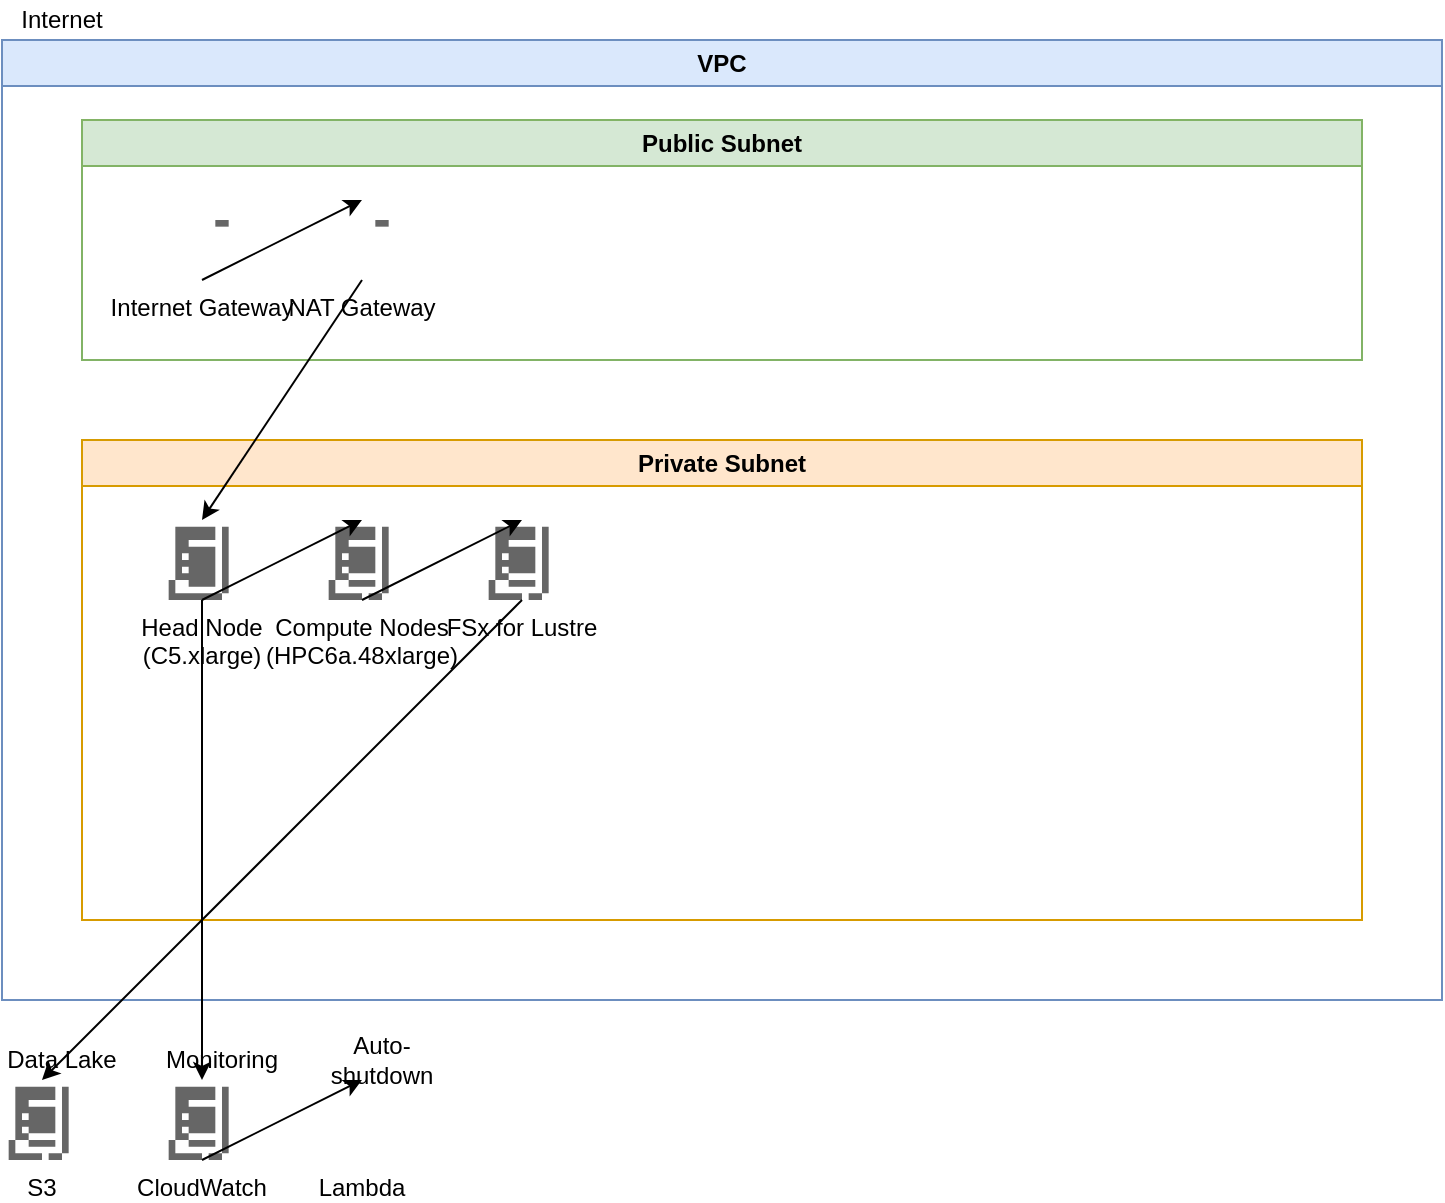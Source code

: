 <?xml version="1.0" encoding="UTF-8"?>
<mxfile version="21.1.9" type="device">
  <diagram name="HPC Infrastructure" id="architecture">
    <mxGraphModel dx="1422" dy="798" grid="1" gridSize="10" guides="1" tooltips="1" connect="1" arrows="1" fold="1" page="1" pageScale="1" pageWidth="827" pageHeight="1169" math="0" shadow="0">
      <root>
        <mxCell id="0" />
        <mxCell id="1" parent="0" />
        
        <!-- VPC -->
        <mxCell id="vpc" value="VPC" style="swimlane;whiteSpace=wrap;html=1;fillColor=#dae8fc;strokeColor=#6c8ebf;" vertex="1" parent="1">
          <mxGeometry x="40" y="40" width="720" height="480" as="geometry" />
        </mxCell>
        
        <!-- Public Subnet -->
        <mxCell id="public_subnet" value="Public Subnet" style="swimlane;whiteSpace=wrap;html=1;fillColor=#d5e8d4;strokeColor=#82b366;" vertex="1" parent="vpc">
          <mxGeometry x="40" y="40" width="640" height="120" as="geometry" />
        </mxCell>
        
        <!-- Private Subnet -->
        <mxCell id="private_subnet" value="Private Subnet" style="swimlane;whiteSpace=wrap;html=1;fillColor=#ffe6cc;strokeColor=#d79b00;" vertex="1" parent="vpc">
          <mxGeometry x="40" y="200" width="640" height="240" as="geometry" />
        </mxCell>
        
        <!-- Internet Gateway -->
        <mxCell id="igw" value="Internet Gateway" style="shape=image;verticalLabelPosition=bottom;verticalAlign=top;imageAspect=0;aspect=fixed;image=data:image/svg+xml,PHN2ZyB4bWxucz0iaHR0cDovL3d3dy53My5vcmcvMjAwMC9zdmciIHZpZXdCb3g9IjAgMCAyNCAyNCI+PHBhdGggZmlsbD0iIzY2NjY2NiIgZD0iTTE2IDZ2Mmg0VjZoLTQuem0tNCAwSDh2Mmg0VjZ6bTAgNkg4djJoNHYtMnpNOCAxNGg0djJIOHYtMnpNOCAxOGg0djJIOHYtMnpNMTYgMThoNHYySDE2di0yek0xNiAxNGg0djJIMTZ2LTJ6Ii8+PC9zdmc+;" vertex="1" parent="public_subnet">
          <mxGeometry x="40" y="40" width="40" height="40" as="geometry" />
        </mxCell>
        
        <!-- NAT Gateway -->
        <mxCell id="nat" value="NAT Gateway" style="shape=image;verticalLabelPosition=bottom;verticalAlign=top;imageAspect=0;aspect=fixed;image=data:image/svg+xml,PHN2ZyB4bWxucz0iaHR0cDovL3d3dy53My5vcmcvMjAwMC9zdmciIHZpZXdCb3g9IjAgMCAyNCAyNCI+PHBhdGggZmlsbD0iIzY2NjY2NiIgZD0iTTE2IDZ2Mmg0VjZoLTQuem0tNCAwSDh2Mmg0VjZ6bTAgNkg4djJoNHYtMnpNOCAxNGg0djJIOHYtMnpNOCAxOGg0djJIOHYtMnpNMTYgMThoNHYySDE2di0yek0xNiAxNGg0djJIMTZ2LTJ6Ii8+PC9zdmc+;" vertex="1" parent="public_subnet">
          <mxGeometry x="120" y="40" width="40" height="40" as="geometry" />
        </mxCell>
        
        <!-- Head Node -->
        <mxCell id="head_node" value="Head Node&#xa;(C5.xlarge)" style="shape=image;verticalLabelPosition=bottom;verticalAlign=top;imageAspect=0;aspect=fixed;image=data:image/svg+xml,PHN2ZyB4bWxucz0iaHR0cDovL3d3dy53My5vcmcvMjAwMC9zdmciIHZpZXdCb3g9IjAgMCAyNCAyNCI+PHBhdGggZmlsbD0iIzY2NjY2NiIgZD0iTTQgMmgxNnYyMEg0VjJ6bTE2IDBIMTR2MmgydjE2SDZ2LTJoLTR2MTZoMTZWMnptLTQgMHYySDh2LTJoOHptMCA0SDh2Mmg4di0yek04IDEwSDZ2Mmgydi0yem0wIDRoLTJ2Mmgydi0yem0wIDRoLTJ2Mmgydi0yem0wIDRoLTJ2Mmgydi0yem0wIDRoLTJ2Mmgydi0yem0wIDRoLTJ2Mmgydi0yem0wIDRoLTJ2Mmgydi0yek4gMThoOHYtMkg4djJ6Ii8+PC9zdmc+;" vertex="1" parent="private_subnet">
          <mxGeometry x="40" y="40" width="40" height="40" as="geometry" />
        </mxCell>
        
        <!-- Compute Nodes -->
        <mxCell id="compute_nodes" value="Compute Nodes&#xa;(HPC6a.48xlarge)" style="shape=image;verticalLabelPosition=bottom;verticalAlign=top;imageAspect=0;aspect=fixed;image=data:image/svg+xml,PHN2ZyB4bWxucz0iaHR0cDovL3d3dy53My5vcmcvMjAwMC9zdmciIHZpZXdCb3g9IjAgMCAyNCAyNCI+PHBhdGggZmlsbD0iIzY2NjY2NiIgZD0iTTQgMmgxNnYyMEg0VjJ6bTE2IDBIMTR2MmgydjE2SDZ2LTJoLTR2MTZoMTZWMnptLTQgMHYySDh2LTJoOHptMCA0SDh2Mmg4di0yek04IDEwSDZ2Mmgydi0yem0wIDRoLTJ2Mmgydi0yem0wIDRoLTJ2Mmgydi0yem0wIDRoLTJ2Mmgydi0yem0wIDRoLTJ2Mmgydi0yek04IDE4aDh2LTJIOHYyek0xMiAxMGgydjJoLTJ2LTJ6bTAgNGgydjJoLTJ2LTJ6bTAgNGgydjJoLTJ2LTJ6bTAgNGgydjJoLTJ2LTJ6Ii8+PC9zdmc+;" vertex="1" parent="private_subnet">
          <mxGeometry x="120" y="40" width="40" height="40" as="geometry" />
        </mxCell>
        
        <!-- FSx for Lustre -->
        <mxCell id="fsx" value="FSx for Lustre" style="shape=image;verticalLabelPosition=bottom;verticalAlign=top;imageAspect=0;aspect=fixed;image=data:image/svg+xml,PHN2ZyB4bWxucz0iaHR0cDovL3d3dy53My5vcmcvMjAwMC9zdmciIHZpZXdCb3g9IjAgMCAyNCAyNCI+PHBhdGggZmlsbD0iIzY2NjY2NiIgZD0iTTQgMmgxNnYyMEg0VjJ6bTE2IDBIMTR2MmgydjE2SDZ2LTJoLTR2MTZoMTZWMnptLTQgMHYySDh2LTJoOHptMCA0SDh2Mmg4di0yek04IDEwSDZ2Mmgydi0yem0wIDRoLTJ2Mmgydi0yem0wIDRoLTJ2Mmgydi0yem0wIDRoLTJ2Mmgydi0yem0wIDRoLTJ2Mmgydi0yek04IDE4aDh2LTJIOHYyek0xMiAxMGgydjJoLTJ2LTJ6bTAgNGgydjJoLTJ2LTJ6bTAgNGgydjJoLTJ2LTJ6bTAgNGgydjJoLTJ2LTJ6Ii8+PC9zdmc+;" vertex="1" parent="private_subnet">
          <mxGeometry x="200" y="40" width="40" height="40" as="geometry" />
        </mxCell>
        
        <!-- S3 -->
        <mxCell id="s3" value="S3" style="shape=image;verticalLabelPosition=bottom;verticalAlign=top;imageAspect=0;aspect=fixed;image=data:image/svg+xml,PHN2ZyB4bWxucz0iaHR0cDovL3d3dy53My5vcmcvMjAwMC9zdmciIHZpZXdCb3g9IjAgMCAyNCAyNCI+PHBhdGggZmlsbD0iIzY2NjY2NiIgZD0iTTQgMmgxNnYyMEg0VjJ6bTE2IDBIMTR2MmgydjE2SDZ2LTJoLTR2MTZoMTZWMnptLTQgMHYySDh2LTJoOHptMCA0SDh2Mmg4di0yek04IDEwSDZ2Mmgydi0yem0wIDRoLTJ2Mmgydi0yem0wIDRoLTJ2Mmgydi0yem0wIDRoLTJ2Mmgydi0yem0wIDRoLTJ2Mmgydi0yek04IDE4aDh2LTJIOHYyek0xMiAxMGgydjJoLTJ2LTJ6bTAgNGgydjJoLTJ2LTJ6bTAgNGgydjJoLTJ2LTJ6bTAgNGgydjJoLTJ2LTJ6Ii8+PC9zdmc+;" vertex="1" parent="1">
          <mxGeometry x="40" y="560" width="40" height="40" as="geometry" />
        </mxCell>
        
        <!-- CloudWatch -->
        <mxCell id="cloudwatch" value="CloudWatch" style="shape=image;verticalLabelPosition=bottom;verticalAlign=top;imageAspect=0;aspect=fixed;image=data:image/svg+xml,PHN2ZyB4bWxucz0iaHR0cDovL3d3dy53My5vcmcvMjAwMC9zdmciIHZpZXdCb3g9IjAgMCAyNCAyNCI+PHBhdGggZmlsbD0iIzY2NjY2NiIgZD0iTTQgMmgxNnYyMEg0VjJ6bTE2IDBIMTR2MmgydjE2SDZ2LTJoLTR2MTZoMTZWMnptLTQgMHYySDh2LTJoOHptMCA0SDh2Mmg4di0yek04IDEwSDZ2Mmgydi0yem0wIDRoLTJ2Mmgydi0yem0wIDRoLTJ2Mmgydi0yem0wIDRoLTJ2Mmgydi0yem0wIDRoLTJ2Mmgydi0yek04IDE4aDh2LTJIOHYyek0xMiAxMGgydjJoLTJ2LTJ6bTAgNGgydjJoLTJ2LTJ6bTAgNGgydjJoLTJ2LTJ6bTAgNGgydjJoLTJ2LTJ6Ii8+PC9zdmc+;" vertex="1" parent="1">
          <mxGeometry x="120" y="560" width="40" height="40" as="geometry" />
        </mxCell>
        
        <!-- Lambda -->
        <mxCell id="lambda" value="Lambda" style="shape=image;verticalLabelPosition=bottom;verticalAlign=top;imageAspect=0;aspect=fixed;image=data:image/svg+xml,PHN2ZyB4bWxucz0iaHR0cDovL3d3dy53My5vcmcvMjAwMC9zdmciIHZpZXdCb3g9IjAgMCAyNCAyNCI+PHBhdGggZmlsbD0iIzY2NjY2NiIgZD0iTTQgMmgxNnYyMEg0VjJ6bTE2IDBIMTR2MmgydjE2SDZ2LTJoLTR2MTZoMTZWMnptLTQgMHYySDh2LTJoOHptMCA0SDh2Mmg4di0yek08IDEwSDZ2Mmgydi0yem0wIDRoLTJ2Mmgydi0yem0wIDRoLTJ2Mmgydi0yem0wIDRoLTJ2Mmgydi0yem0wIDRoLTJ2Mmgydi0yek04IDE4aDh2LTJIOHYyek0xMiAxMGgydjJoLTJ2LTJ6bTAgNGgydjJoLTJ2LTJ6bTAgNGgydjJoLTJ2LTJ6bTAgNGgydjJoLTJ2LTJ6Ii8+PC9zdmc+;" vertex="1" parent="1">
          <mxGeometry x="200" y="560" width="40" height="40" as="geometry" />
        </mxCell>
        
        <!-- Connections -->
        <mxCell id="conn1" value="" style="endArrow=classic;html=1;rounded=0;exitX=0.5;exitY=1;exitDx=0;exitDy=0;entryX=0.5;entryY=0;entryDx=0;entryDy=0;" edge="1" parent="1" source="igw" target="nat">
          <mxGeometry relative="1" as="geometry" />
        </mxCell>
        
        <mxCell id="conn2" value="" style="endArrow=classic;html=1;rounded=0;exitX=0.5;exitY=1;exitDx=0;exitDy=0;entryX=0.5;entryY=0;entryDx=0;entryDy=0;" edge="1" parent="1" source="nat" target="head_node">
          <mxGeometry relative="1" as="geometry" />
        </mxCell>
        
        <mxCell id="conn3" value="" style="endArrow=classic;html=1;rounded=0;exitX=0.5;exitY=1;exitDx=0;exitDy=0;entryX=0.5;entryY=0;entryDx=0;entryDy=0;" edge="1" parent="1" source="head_node" target="compute_nodes">
          <mxGeometry relative="1" as="geometry" />
        </mxCell>
        
        <mxCell id="conn4" value="" style="endArrow=classic;html=1;rounded=0;exitX=0.5;exitY=1;exitDx=0;exitDy=0;entryX=0.5;entryY=0;entryDx=0;entryDy=0;" edge="1" parent="1" source="compute_nodes" target="fsx">
          <mxGeometry relative="1" as="geometry" />
        </mxCell>
        
        <mxCell id="conn5" value="" style="endArrow=classic;html=1;rounded=0;exitX=0.5;exitY=1;exitDx=0;exitDy=0;entryX=0.5;entryY=0;entryDx=0;entryDy=0;" edge="1" parent="1" source="fsx" target="s3">
          <mxGeometry relative="1" as="geometry" />
        </mxCell>
        
        <mxCell id="conn6" value="" style="endArrow=classic;html=1;rounded=0;exitX=0.5;exitY=1;exitDx=0;exitDy=0;entryX=0.5;entryY=0;entryDx=0;entryDy=0;" edge="1" parent="1" source="head_node" target="cloudwatch">
          <mxGeometry relative="1" as="geometry" />
        </mxCell>
        
        <mxCell id="conn7" value="" style="endArrow=classic;html=1;rounded=0;exitX=0.5;exitY=1;exitDx=0;exitDy=0;entryX=0.5;entryY=0;entryDx=0;entryDy=0;" edge="1" parent="1" source="cloudwatch" target="lambda">
          <mxGeometry relative="1" as="geometry" />
        </mxCell>
        
        <!-- Labels -->
        <mxCell id="label1" value="Internet" style="text;html=1;strokeColor=none;fillColor=none;align=center;verticalAlign=middle;whiteSpace=wrap;rounded=0;" vertex="1" parent="1">
          <mxGeometry x="40" y="20" width="60" height="20" as="geometry" />
        </mxCell>
        
        <mxCell id="label2" value="Data Lake" style="text;html=1;strokeColor=none;fillColor=none;align=center;verticalAlign=middle;whiteSpace=wrap;rounded=0;" vertex="1" parent="1">
          <mxGeometry x="40" y="540" width="60" height="20" as="geometry" />
        </mxCell>
        
        <mxCell id="label3" value="Monitoring" style="text;html=1;strokeColor=none;fillColor=none;align=center;verticalAlign=middle;whiteSpace=wrap;rounded=0;" vertex="1" parent="1">
          <mxGeometry x="120" y="540" width="60" height="20" as="geometry" />
        </mxCell>
        
        <mxCell id="label4" value="Auto-shutdown" style="text;html=1;strokeColor=none;fillColor=none;align=center;verticalAlign=middle;whiteSpace=wrap;rounded=0;" vertex="1" parent="1">
          <mxGeometry x="200" y="540" width="60" height="20" as="geometry" />
        </mxCell>
      </root>
    </mxGraphModel>
  </diagram>
</mxfile> 